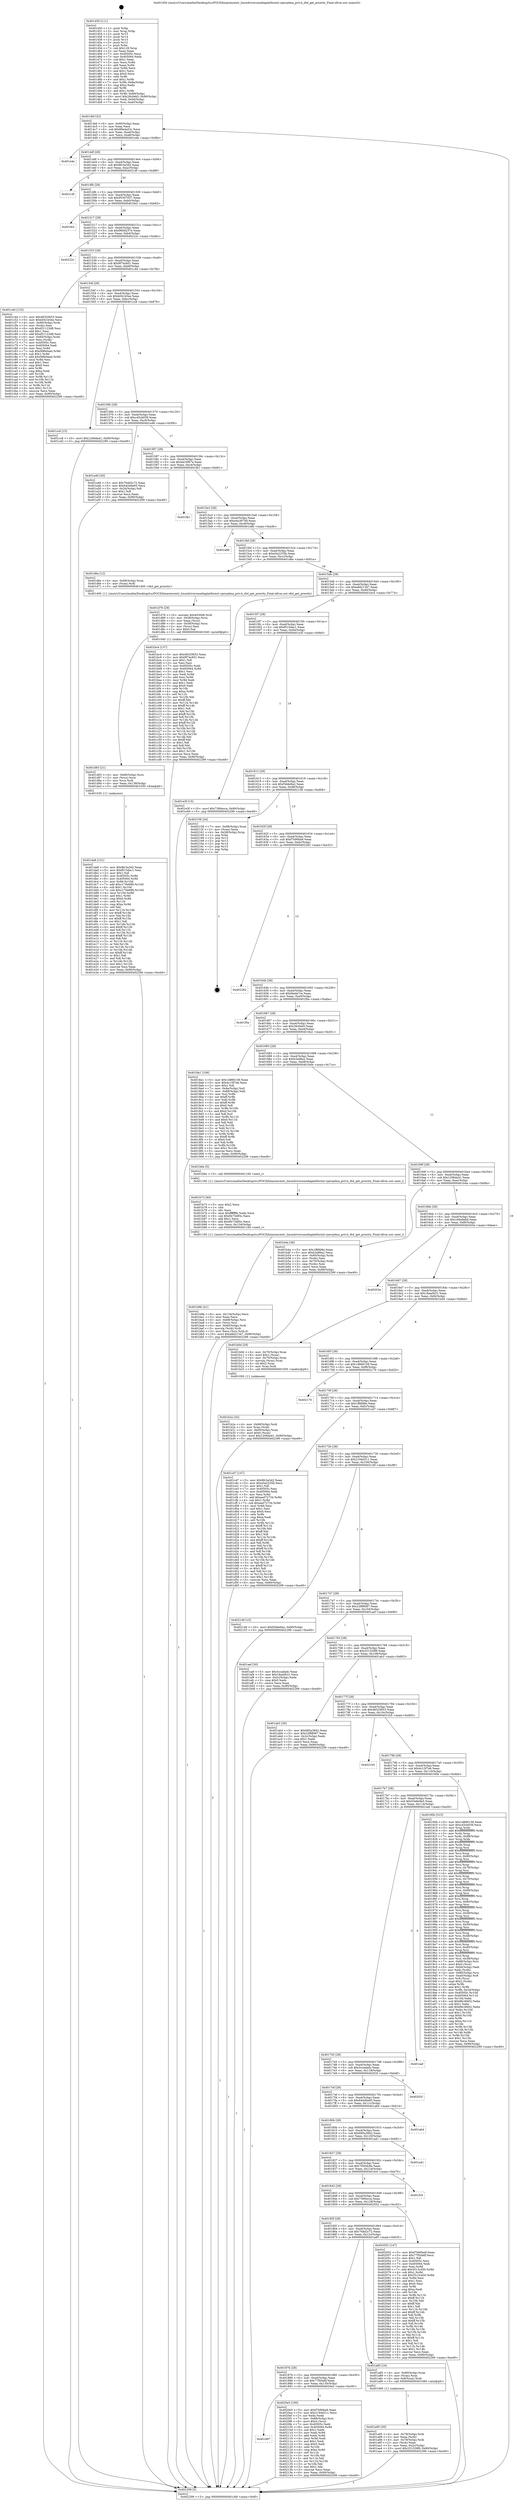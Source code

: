 digraph "0x401450" {
  label = "0x401450 (/mnt/c/Users/mathe/Desktop/tcc/POCII/binaries/extr_linuxdriversmediaplatformti-vpevpdma_priv.h_dtd_get_priority_Final-ollvm.out::main(0))"
  labelloc = "t"
  node[shape=record]

  Entry [label="",width=0.3,height=0.3,shape=circle,fillcolor=black,style=filled]
  "0x4014bf" [label="{
     0x4014bf [32]\l
     | [instrs]\l
     &nbsp;&nbsp;0x4014bf \<+6\>: mov -0x90(%rbp),%eax\l
     &nbsp;&nbsp;0x4014c5 \<+2\>: mov %eax,%ecx\l
     &nbsp;&nbsp;0x4014c7 \<+6\>: sub $0x89e4a52c,%ecx\l
     &nbsp;&nbsp;0x4014cd \<+6\>: mov %eax,-0xa4(%rbp)\l
     &nbsp;&nbsp;0x4014d3 \<+6\>: mov %ecx,-0xa8(%rbp)\l
     &nbsp;&nbsp;0x4014d9 \<+6\>: je 0000000000401e4e \<main+0x9fe\>\l
  }"]
  "0x401e4e" [label="{
     0x401e4e\l
  }", style=dashed]
  "0x4014df" [label="{
     0x4014df [28]\l
     | [instrs]\l
     &nbsp;&nbsp;0x4014df \<+5\>: jmp 00000000004014e4 \<main+0x94\>\l
     &nbsp;&nbsp;0x4014e4 \<+6\>: mov -0xa4(%rbp),%eax\l
     &nbsp;&nbsp;0x4014ea \<+5\>: sub $0x8fc3a3d2,%eax\l
     &nbsp;&nbsp;0x4014ef \<+6\>: mov %eax,-0xac(%rbp)\l
     &nbsp;&nbsp;0x4014f5 \<+6\>: je 00000000004021df \<main+0xd8f\>\l
  }"]
  Exit [label="",width=0.3,height=0.3,shape=circle,fillcolor=black,style=filled,peripheries=2]
  "0x4021df" [label="{
     0x4021df\l
  }", style=dashed]
  "0x4014fb" [label="{
     0x4014fb [28]\l
     | [instrs]\l
     &nbsp;&nbsp;0x4014fb \<+5\>: jmp 0000000000401500 \<main+0xb0\>\l
     &nbsp;&nbsp;0x401500 \<+6\>: mov -0xa4(%rbp),%eax\l
     &nbsp;&nbsp;0x401506 \<+5\>: sub $0x95307037,%eax\l
     &nbsp;&nbsp;0x40150b \<+6\>: mov %eax,-0xb0(%rbp)\l
     &nbsp;&nbsp;0x401511 \<+6\>: je 0000000000401fe2 \<main+0xb92\>\l
  }"]
  "0x401897" [label="{
     0x401897\l
  }", style=dashed]
  "0x401fe2" [label="{
     0x401fe2\l
  }", style=dashed]
  "0x401517" [label="{
     0x401517 [28]\l
     | [instrs]\l
     &nbsp;&nbsp;0x401517 \<+5\>: jmp 000000000040151c \<main+0xcc\>\l
     &nbsp;&nbsp;0x40151c \<+6\>: mov -0xa4(%rbp),%eax\l
     &nbsp;&nbsp;0x401522 \<+5\>: sub $0x960d237e,%eax\l
     &nbsp;&nbsp;0x401527 \<+6\>: mov %eax,-0xb4(%rbp)\l
     &nbsp;&nbsp;0x40152d \<+6\>: je 000000000040222c \<main+0xddc\>\l
  }"]
  "0x4020e5" [label="{
     0x4020e5 [100]\l
     | [instrs]\l
     &nbsp;&nbsp;0x4020e5 \<+5\>: mov $0xf7b90ba9,%eax\l
     &nbsp;&nbsp;0x4020ea \<+5\>: mov $0x2194d211,%ecx\l
     &nbsp;&nbsp;0x4020ef \<+2\>: xor %edx,%edx\l
     &nbsp;&nbsp;0x4020f1 \<+7\>: mov -0x88(%rbp),%rsi\l
     &nbsp;&nbsp;0x4020f8 \<+6\>: movl $0x0,(%rsi)\l
     &nbsp;&nbsp;0x4020fe \<+7\>: mov 0x40505c,%edi\l
     &nbsp;&nbsp;0x402105 \<+8\>: mov 0x405064,%r8d\l
     &nbsp;&nbsp;0x40210d \<+3\>: sub $0x1,%edx\l
     &nbsp;&nbsp;0x402110 \<+3\>: mov %edi,%r9d\l
     &nbsp;&nbsp;0x402113 \<+3\>: add %edx,%r9d\l
     &nbsp;&nbsp;0x402116 \<+4\>: imul %r9d,%edi\l
     &nbsp;&nbsp;0x40211a \<+3\>: and $0x1,%edi\l
     &nbsp;&nbsp;0x40211d \<+3\>: cmp $0x0,%edi\l
     &nbsp;&nbsp;0x402120 \<+4\>: sete %r10b\l
     &nbsp;&nbsp;0x402124 \<+4\>: cmp $0xa,%r8d\l
     &nbsp;&nbsp;0x402128 \<+4\>: setl %r11b\l
     &nbsp;&nbsp;0x40212c \<+3\>: mov %r10b,%bl\l
     &nbsp;&nbsp;0x40212f \<+3\>: and %r11b,%bl\l
     &nbsp;&nbsp;0x402132 \<+3\>: xor %r11b,%r10b\l
     &nbsp;&nbsp;0x402135 \<+3\>: or %r10b,%bl\l
     &nbsp;&nbsp;0x402138 \<+3\>: test $0x1,%bl\l
     &nbsp;&nbsp;0x40213b \<+3\>: cmovne %ecx,%eax\l
     &nbsp;&nbsp;0x40213e \<+6\>: mov %eax,-0x90(%rbp)\l
     &nbsp;&nbsp;0x402144 \<+5\>: jmp 0000000000402299 \<main+0xe49\>\l
  }"]
  "0x40222c" [label="{
     0x40222c\l
  }", style=dashed]
  "0x401533" [label="{
     0x401533 [28]\l
     | [instrs]\l
     &nbsp;&nbsp;0x401533 \<+5\>: jmp 0000000000401538 \<main+0xe8\>\l
     &nbsp;&nbsp;0x401538 \<+6\>: mov -0xa4(%rbp),%eax\l
     &nbsp;&nbsp;0x40153e \<+5\>: sub $0x9f74c601,%eax\l
     &nbsp;&nbsp;0x401543 \<+6\>: mov %eax,-0xb8(%rbp)\l
     &nbsp;&nbsp;0x401549 \<+6\>: je 0000000000401c4d \<main+0x7fd\>\l
  }"]
  "0x401da8" [label="{
     0x401da8 [151]\l
     | [instrs]\l
     &nbsp;&nbsp;0x401da8 \<+5\>: mov $0x8fc3a3d2,%eax\l
     &nbsp;&nbsp;0x401dad \<+5\>: mov $0xf015dac1,%esi\l
     &nbsp;&nbsp;0x401db2 \<+2\>: mov $0x1,%dl\l
     &nbsp;&nbsp;0x401db4 \<+8\>: mov 0x40505c,%r8d\l
     &nbsp;&nbsp;0x401dbc \<+8\>: mov 0x405064,%r9d\l
     &nbsp;&nbsp;0x401dc4 \<+3\>: mov %r8d,%r10d\l
     &nbsp;&nbsp;0x401dc7 \<+7\>: add $0xc176e689,%r10d\l
     &nbsp;&nbsp;0x401dce \<+4\>: sub $0x1,%r10d\l
     &nbsp;&nbsp;0x401dd2 \<+7\>: sub $0xc176e689,%r10d\l
     &nbsp;&nbsp;0x401dd9 \<+4\>: imul %r10d,%r8d\l
     &nbsp;&nbsp;0x401ddd \<+4\>: and $0x1,%r8d\l
     &nbsp;&nbsp;0x401de1 \<+4\>: cmp $0x0,%r8d\l
     &nbsp;&nbsp;0x401de5 \<+4\>: sete %r11b\l
     &nbsp;&nbsp;0x401de9 \<+4\>: cmp $0xa,%r9d\l
     &nbsp;&nbsp;0x401ded \<+3\>: setl %bl\l
     &nbsp;&nbsp;0x401df0 \<+3\>: mov %r11b,%r14b\l
     &nbsp;&nbsp;0x401df3 \<+4\>: xor $0xff,%r14b\l
     &nbsp;&nbsp;0x401df7 \<+3\>: mov %bl,%r15b\l
     &nbsp;&nbsp;0x401dfa \<+4\>: xor $0xff,%r15b\l
     &nbsp;&nbsp;0x401dfe \<+3\>: xor $0x1,%dl\l
     &nbsp;&nbsp;0x401e01 \<+3\>: mov %r14b,%r12b\l
     &nbsp;&nbsp;0x401e04 \<+4\>: and $0xff,%r12b\l
     &nbsp;&nbsp;0x401e08 \<+3\>: and %dl,%r11b\l
     &nbsp;&nbsp;0x401e0b \<+3\>: mov %r15b,%r13b\l
     &nbsp;&nbsp;0x401e0e \<+4\>: and $0xff,%r13b\l
     &nbsp;&nbsp;0x401e12 \<+2\>: and %dl,%bl\l
     &nbsp;&nbsp;0x401e14 \<+3\>: or %r11b,%r12b\l
     &nbsp;&nbsp;0x401e17 \<+3\>: or %bl,%r13b\l
     &nbsp;&nbsp;0x401e1a \<+3\>: xor %r13b,%r12b\l
     &nbsp;&nbsp;0x401e1d \<+3\>: or %r15b,%r14b\l
     &nbsp;&nbsp;0x401e20 \<+4\>: xor $0xff,%r14b\l
     &nbsp;&nbsp;0x401e24 \<+3\>: or $0x1,%dl\l
     &nbsp;&nbsp;0x401e27 \<+3\>: and %dl,%r14b\l
     &nbsp;&nbsp;0x401e2a \<+3\>: or %r14b,%r12b\l
     &nbsp;&nbsp;0x401e2d \<+4\>: test $0x1,%r12b\l
     &nbsp;&nbsp;0x401e31 \<+3\>: cmovne %esi,%eax\l
     &nbsp;&nbsp;0x401e34 \<+6\>: mov %eax,-0x90(%rbp)\l
     &nbsp;&nbsp;0x401e3a \<+5\>: jmp 0000000000402299 \<main+0xe49\>\l
  }"]
  "0x401c4d" [label="{
     0x401c4d [123]\l
     | [instrs]\l
     &nbsp;&nbsp;0x401c4d \<+5\>: mov $0x48320653,%eax\l
     &nbsp;&nbsp;0x401c52 \<+5\>: mov $0xb041b5ee,%ecx\l
     &nbsp;&nbsp;0x401c57 \<+4\>: mov -0x60(%rbp),%rdx\l
     &nbsp;&nbsp;0x401c5b \<+2\>: mov (%rdx),%esi\l
     &nbsp;&nbsp;0x401c5d \<+6\>: sub $0xd51123d8,%esi\l
     &nbsp;&nbsp;0x401c63 \<+3\>: add $0x1,%esi\l
     &nbsp;&nbsp;0x401c66 \<+6\>: add $0xd51123d8,%esi\l
     &nbsp;&nbsp;0x401c6c \<+4\>: mov -0x60(%rbp),%rdx\l
     &nbsp;&nbsp;0x401c70 \<+2\>: mov %esi,(%rdx)\l
     &nbsp;&nbsp;0x401c72 \<+7\>: mov 0x40505c,%esi\l
     &nbsp;&nbsp;0x401c79 \<+7\>: mov 0x405064,%edi\l
     &nbsp;&nbsp;0x401c80 \<+3\>: mov %esi,%r8d\l
     &nbsp;&nbsp;0x401c83 \<+7\>: sub $0xf48b0ead,%r8d\l
     &nbsp;&nbsp;0x401c8a \<+4\>: sub $0x1,%r8d\l
     &nbsp;&nbsp;0x401c8e \<+7\>: add $0xf48b0ead,%r8d\l
     &nbsp;&nbsp;0x401c95 \<+4\>: imul %r8d,%esi\l
     &nbsp;&nbsp;0x401c99 \<+3\>: and $0x1,%esi\l
     &nbsp;&nbsp;0x401c9c \<+3\>: cmp $0x0,%esi\l
     &nbsp;&nbsp;0x401c9f \<+4\>: sete %r9b\l
     &nbsp;&nbsp;0x401ca3 \<+3\>: cmp $0xa,%edi\l
     &nbsp;&nbsp;0x401ca6 \<+4\>: setl %r10b\l
     &nbsp;&nbsp;0x401caa \<+3\>: mov %r9b,%r11b\l
     &nbsp;&nbsp;0x401cad \<+3\>: and %r10b,%r11b\l
     &nbsp;&nbsp;0x401cb0 \<+3\>: xor %r10b,%r9b\l
     &nbsp;&nbsp;0x401cb3 \<+3\>: or %r9b,%r11b\l
     &nbsp;&nbsp;0x401cb6 \<+4\>: test $0x1,%r11b\l
     &nbsp;&nbsp;0x401cba \<+3\>: cmovne %ecx,%eax\l
     &nbsp;&nbsp;0x401cbd \<+6\>: mov %eax,-0x90(%rbp)\l
     &nbsp;&nbsp;0x401cc3 \<+5\>: jmp 0000000000402299 \<main+0xe49\>\l
  }"]
  "0x40154f" [label="{
     0x40154f [28]\l
     | [instrs]\l
     &nbsp;&nbsp;0x40154f \<+5\>: jmp 0000000000401554 \<main+0x104\>\l
     &nbsp;&nbsp;0x401554 \<+6\>: mov -0xa4(%rbp),%eax\l
     &nbsp;&nbsp;0x40155a \<+5\>: sub $0xb041b5ee,%eax\l
     &nbsp;&nbsp;0x40155f \<+6\>: mov %eax,-0xbc(%rbp)\l
     &nbsp;&nbsp;0x401565 \<+6\>: je 0000000000401cc8 \<main+0x878\>\l
  }"]
  "0x401d93" [label="{
     0x401d93 [21]\l
     | [instrs]\l
     &nbsp;&nbsp;0x401d93 \<+4\>: mov -0x68(%rbp),%rcx\l
     &nbsp;&nbsp;0x401d97 \<+3\>: mov (%rcx),%rcx\l
     &nbsp;&nbsp;0x401d9a \<+3\>: mov %rcx,%rdi\l
     &nbsp;&nbsp;0x401d9d \<+6\>: mov %eax,-0x138(%rbp)\l
     &nbsp;&nbsp;0x401da3 \<+5\>: call 0000000000401030 \<free@plt\>\l
     | [calls]\l
     &nbsp;&nbsp;0x401030 \{1\} (unknown)\l
  }"]
  "0x401cc8" [label="{
     0x401cc8 [15]\l
     | [instrs]\l
     &nbsp;&nbsp;0x401cc8 \<+10\>: movl $0x1206da41,-0x90(%rbp)\l
     &nbsp;&nbsp;0x401cd2 \<+5\>: jmp 0000000000402299 \<main+0xe49\>\l
  }"]
  "0x40156b" [label="{
     0x40156b [28]\l
     | [instrs]\l
     &nbsp;&nbsp;0x40156b \<+5\>: jmp 0000000000401570 \<main+0x120\>\l
     &nbsp;&nbsp;0x401570 \<+6\>: mov -0xa4(%rbp),%eax\l
     &nbsp;&nbsp;0x401576 \<+5\>: sub $0xc45cb039,%eax\l
     &nbsp;&nbsp;0x40157b \<+6\>: mov %eax,-0xc0(%rbp)\l
     &nbsp;&nbsp;0x401581 \<+6\>: je 0000000000401a46 \<main+0x5f6\>\l
  }"]
  "0x401d76" [label="{
     0x401d76 [29]\l
     | [instrs]\l
     &nbsp;&nbsp;0x401d76 \<+10\>: movabs $0x4030d6,%rdi\l
     &nbsp;&nbsp;0x401d80 \<+4\>: mov -0x58(%rbp),%rcx\l
     &nbsp;&nbsp;0x401d84 \<+2\>: mov %eax,(%rcx)\l
     &nbsp;&nbsp;0x401d86 \<+4\>: mov -0x58(%rbp),%rcx\l
     &nbsp;&nbsp;0x401d8a \<+2\>: mov (%rcx),%esi\l
     &nbsp;&nbsp;0x401d8c \<+2\>: mov $0x0,%al\l
     &nbsp;&nbsp;0x401d8e \<+5\>: call 0000000000401040 \<printf@plt\>\l
     | [calls]\l
     &nbsp;&nbsp;0x401040 \{1\} (unknown)\l
  }"]
  "0x401a46" [label="{
     0x401a46 [30]\l
     | [instrs]\l
     &nbsp;&nbsp;0x401a46 \<+5\>: mov $0x76dd2c72,%eax\l
     &nbsp;&nbsp;0x401a4b \<+5\>: mov $0x64446e65,%ecx\l
     &nbsp;&nbsp;0x401a50 \<+3\>: mov -0x2d(%rbp),%dl\l
     &nbsp;&nbsp;0x401a53 \<+3\>: test $0x1,%dl\l
     &nbsp;&nbsp;0x401a56 \<+3\>: cmovne %ecx,%eax\l
     &nbsp;&nbsp;0x401a59 \<+6\>: mov %eax,-0x90(%rbp)\l
     &nbsp;&nbsp;0x401a5f \<+5\>: jmp 0000000000402299 \<main+0xe49\>\l
  }"]
  "0x401587" [label="{
     0x401587 [28]\l
     | [instrs]\l
     &nbsp;&nbsp;0x401587 \<+5\>: jmp 000000000040158c \<main+0x13c\>\l
     &nbsp;&nbsp;0x40158c \<+6\>: mov -0xa4(%rbp),%eax\l
     &nbsp;&nbsp;0x401592 \<+5\>: sub $0xda16fb7e,%eax\l
     &nbsp;&nbsp;0x401597 \<+6\>: mov %eax,-0xc4(%rbp)\l
     &nbsp;&nbsp;0x40159d \<+6\>: je 0000000000401fb1 \<main+0xb61\>\l
  }"]
  "0x401b9b" [label="{
     0x401b9b [41]\l
     | [instrs]\l
     &nbsp;&nbsp;0x401b9b \<+6\>: mov -0x134(%rbp),%ecx\l
     &nbsp;&nbsp;0x401ba1 \<+3\>: imul %eax,%ecx\l
     &nbsp;&nbsp;0x401ba4 \<+4\>: mov -0x68(%rbp),%rsi\l
     &nbsp;&nbsp;0x401ba8 \<+3\>: mov (%rsi),%rsi\l
     &nbsp;&nbsp;0x401bab \<+4\>: mov -0x60(%rbp),%rdi\l
     &nbsp;&nbsp;0x401baf \<+3\>: movslq (%rdi),%rdi\l
     &nbsp;&nbsp;0x401bb2 \<+3\>: mov %ecx,(%rsi,%rdi,4)\l
     &nbsp;&nbsp;0x401bb5 \<+10\>: movl $0xe8d21347,-0x90(%rbp)\l
     &nbsp;&nbsp;0x401bbf \<+5\>: jmp 0000000000402299 \<main+0xe49\>\l
  }"]
  "0x401fb1" [label="{
     0x401fb1\l
  }", style=dashed]
  "0x4015a3" [label="{
     0x4015a3 [28]\l
     | [instrs]\l
     &nbsp;&nbsp;0x4015a3 \<+5\>: jmp 00000000004015a8 \<main+0x158\>\l
     &nbsp;&nbsp;0x4015a8 \<+6\>: mov -0xa4(%rbp),%eax\l
     &nbsp;&nbsp;0x4015ae \<+5\>: sub $0xe4a36749,%eax\l
     &nbsp;&nbsp;0x4015b3 \<+6\>: mov %eax,-0xc8(%rbp)\l
     &nbsp;&nbsp;0x4015b9 \<+6\>: je 0000000000401e8b \<main+0xa3b\>\l
  }"]
  "0x401b73" [label="{
     0x401b73 [40]\l
     | [instrs]\l
     &nbsp;&nbsp;0x401b73 \<+5\>: mov $0x2,%ecx\l
     &nbsp;&nbsp;0x401b78 \<+1\>: cltd\l
     &nbsp;&nbsp;0x401b79 \<+2\>: idiv %ecx\l
     &nbsp;&nbsp;0x401b7b \<+6\>: imul $0xfffffffe,%edx,%ecx\l
     &nbsp;&nbsp;0x401b81 \<+6\>: sub $0x6b73d85c,%ecx\l
     &nbsp;&nbsp;0x401b87 \<+3\>: add $0x1,%ecx\l
     &nbsp;&nbsp;0x401b8a \<+6\>: add $0x6b73d85c,%ecx\l
     &nbsp;&nbsp;0x401b90 \<+6\>: mov %ecx,-0x134(%rbp)\l
     &nbsp;&nbsp;0x401b96 \<+5\>: call 0000000000401160 \<next_i\>\l
     | [calls]\l
     &nbsp;&nbsp;0x401160 \{1\} (/mnt/c/Users/mathe/Desktop/tcc/POCII/binaries/extr_linuxdriversmediaplatformti-vpevpdma_priv.h_dtd_get_priority_Final-ollvm.out::next_i)\l
  }"]
  "0x401e8b" [label="{
     0x401e8b\l
  }", style=dashed]
  "0x4015bf" [label="{
     0x4015bf [28]\l
     | [instrs]\l
     &nbsp;&nbsp;0x4015bf \<+5\>: jmp 00000000004015c4 \<main+0x174\>\l
     &nbsp;&nbsp;0x4015c4 \<+6\>: mov -0xa4(%rbp),%eax\l
     &nbsp;&nbsp;0x4015ca \<+5\>: sub $0xe5a2235b,%eax\l
     &nbsp;&nbsp;0x4015cf \<+6\>: mov %eax,-0xcc(%rbp)\l
     &nbsp;&nbsp;0x4015d5 \<+6\>: je 0000000000401d6a \<main+0x91a\>\l
  }"]
  "0x401b2a" [label="{
     0x401b2a [32]\l
     | [instrs]\l
     &nbsp;&nbsp;0x401b2a \<+4\>: mov -0x68(%rbp),%rdi\l
     &nbsp;&nbsp;0x401b2e \<+3\>: mov %rax,(%rdi)\l
     &nbsp;&nbsp;0x401b31 \<+4\>: mov -0x60(%rbp),%rax\l
     &nbsp;&nbsp;0x401b35 \<+6\>: movl $0x0,(%rax)\l
     &nbsp;&nbsp;0x401b3b \<+10\>: movl $0x1206da41,-0x90(%rbp)\l
     &nbsp;&nbsp;0x401b45 \<+5\>: jmp 0000000000402299 \<main+0xe49\>\l
  }"]
  "0x401d6a" [label="{
     0x401d6a [12]\l
     | [instrs]\l
     &nbsp;&nbsp;0x401d6a \<+4\>: mov -0x68(%rbp),%rax\l
     &nbsp;&nbsp;0x401d6e \<+3\>: mov (%rax),%rdi\l
     &nbsp;&nbsp;0x401d71 \<+5\>: call 0000000000401400 \<dtd_get_priority\>\l
     | [calls]\l
     &nbsp;&nbsp;0x401400 \{1\} (/mnt/c/Users/mathe/Desktop/tcc/POCII/binaries/extr_linuxdriversmediaplatformti-vpevpdma_priv.h_dtd_get_priority_Final-ollvm.out::dtd_get_priority)\l
  }"]
  "0x4015db" [label="{
     0x4015db [28]\l
     | [instrs]\l
     &nbsp;&nbsp;0x4015db \<+5\>: jmp 00000000004015e0 \<main+0x190\>\l
     &nbsp;&nbsp;0x4015e0 \<+6\>: mov -0xa4(%rbp),%eax\l
     &nbsp;&nbsp;0x4015e6 \<+5\>: sub $0xe8d21347,%eax\l
     &nbsp;&nbsp;0x4015eb \<+6\>: mov %eax,-0xd0(%rbp)\l
     &nbsp;&nbsp;0x4015f1 \<+6\>: je 0000000000401bc4 \<main+0x774\>\l
  }"]
  "0x401a95" [label="{
     0x401a95 [30]\l
     | [instrs]\l
     &nbsp;&nbsp;0x401a95 \<+4\>: mov -0x78(%rbp),%rdi\l
     &nbsp;&nbsp;0x401a99 \<+2\>: mov %eax,(%rdi)\l
     &nbsp;&nbsp;0x401a9b \<+4\>: mov -0x78(%rbp),%rdi\l
     &nbsp;&nbsp;0x401a9f \<+2\>: mov (%rdi),%eax\l
     &nbsp;&nbsp;0x401aa1 \<+3\>: mov %eax,-0x2c(%rbp)\l
     &nbsp;&nbsp;0x401aa4 \<+10\>: movl $0x251529f9,-0x90(%rbp)\l
     &nbsp;&nbsp;0x401aae \<+5\>: jmp 0000000000402299 \<main+0xe49\>\l
  }"]
  "0x401bc4" [label="{
     0x401bc4 [137]\l
     | [instrs]\l
     &nbsp;&nbsp;0x401bc4 \<+5\>: mov $0x48320653,%eax\l
     &nbsp;&nbsp;0x401bc9 \<+5\>: mov $0x9f74c601,%ecx\l
     &nbsp;&nbsp;0x401bce \<+2\>: mov $0x1,%dl\l
     &nbsp;&nbsp;0x401bd0 \<+2\>: xor %esi,%esi\l
     &nbsp;&nbsp;0x401bd2 \<+7\>: mov 0x40505c,%edi\l
     &nbsp;&nbsp;0x401bd9 \<+8\>: mov 0x405064,%r8d\l
     &nbsp;&nbsp;0x401be1 \<+3\>: sub $0x1,%esi\l
     &nbsp;&nbsp;0x401be4 \<+3\>: mov %edi,%r9d\l
     &nbsp;&nbsp;0x401be7 \<+3\>: add %esi,%r9d\l
     &nbsp;&nbsp;0x401bea \<+4\>: imul %r9d,%edi\l
     &nbsp;&nbsp;0x401bee \<+3\>: and $0x1,%edi\l
     &nbsp;&nbsp;0x401bf1 \<+3\>: cmp $0x0,%edi\l
     &nbsp;&nbsp;0x401bf4 \<+4\>: sete %r10b\l
     &nbsp;&nbsp;0x401bf8 \<+4\>: cmp $0xa,%r8d\l
     &nbsp;&nbsp;0x401bfc \<+4\>: setl %r11b\l
     &nbsp;&nbsp;0x401c00 \<+3\>: mov %r10b,%bl\l
     &nbsp;&nbsp;0x401c03 \<+3\>: xor $0xff,%bl\l
     &nbsp;&nbsp;0x401c06 \<+3\>: mov %r11b,%r14b\l
     &nbsp;&nbsp;0x401c09 \<+4\>: xor $0xff,%r14b\l
     &nbsp;&nbsp;0x401c0d \<+3\>: xor $0x1,%dl\l
     &nbsp;&nbsp;0x401c10 \<+3\>: mov %bl,%r15b\l
     &nbsp;&nbsp;0x401c13 \<+4\>: and $0xff,%r15b\l
     &nbsp;&nbsp;0x401c17 \<+3\>: and %dl,%r10b\l
     &nbsp;&nbsp;0x401c1a \<+3\>: mov %r14b,%r12b\l
     &nbsp;&nbsp;0x401c1d \<+4\>: and $0xff,%r12b\l
     &nbsp;&nbsp;0x401c21 \<+3\>: and %dl,%r11b\l
     &nbsp;&nbsp;0x401c24 \<+3\>: or %r10b,%r15b\l
     &nbsp;&nbsp;0x401c27 \<+3\>: or %r11b,%r12b\l
     &nbsp;&nbsp;0x401c2a \<+3\>: xor %r12b,%r15b\l
     &nbsp;&nbsp;0x401c2d \<+3\>: or %r14b,%bl\l
     &nbsp;&nbsp;0x401c30 \<+3\>: xor $0xff,%bl\l
     &nbsp;&nbsp;0x401c33 \<+3\>: or $0x1,%dl\l
     &nbsp;&nbsp;0x401c36 \<+2\>: and %dl,%bl\l
     &nbsp;&nbsp;0x401c38 \<+3\>: or %bl,%r15b\l
     &nbsp;&nbsp;0x401c3b \<+4\>: test $0x1,%r15b\l
     &nbsp;&nbsp;0x401c3f \<+3\>: cmovne %ecx,%eax\l
     &nbsp;&nbsp;0x401c42 \<+6\>: mov %eax,-0x90(%rbp)\l
     &nbsp;&nbsp;0x401c48 \<+5\>: jmp 0000000000402299 \<main+0xe49\>\l
  }"]
  "0x4015f7" [label="{
     0x4015f7 [28]\l
     | [instrs]\l
     &nbsp;&nbsp;0x4015f7 \<+5\>: jmp 00000000004015fc \<main+0x1ac\>\l
     &nbsp;&nbsp;0x4015fc \<+6\>: mov -0xa4(%rbp),%eax\l
     &nbsp;&nbsp;0x401602 \<+5\>: sub $0xf015dac1,%eax\l
     &nbsp;&nbsp;0x401607 \<+6\>: mov %eax,-0xd4(%rbp)\l
     &nbsp;&nbsp;0x40160d \<+6\>: je 0000000000401e3f \<main+0x9ef\>\l
  }"]
  "0x40187b" [label="{
     0x40187b [28]\l
     | [instrs]\l
     &nbsp;&nbsp;0x40187b \<+5\>: jmp 0000000000401880 \<main+0x430\>\l
     &nbsp;&nbsp;0x401880 \<+6\>: mov -0xa4(%rbp),%eax\l
     &nbsp;&nbsp;0x401886 \<+5\>: sub $0x77f50a6f,%eax\l
     &nbsp;&nbsp;0x40188b \<+6\>: mov %eax,-0x130(%rbp)\l
     &nbsp;&nbsp;0x401891 \<+6\>: je 00000000004020e5 \<main+0xc95\>\l
  }"]
  "0x401e3f" [label="{
     0x401e3f [15]\l
     | [instrs]\l
     &nbsp;&nbsp;0x401e3f \<+10\>: movl $0x7390ecca,-0x90(%rbp)\l
     &nbsp;&nbsp;0x401e49 \<+5\>: jmp 0000000000402299 \<main+0xe49\>\l
  }"]
  "0x401613" [label="{
     0x401613 [28]\l
     | [instrs]\l
     &nbsp;&nbsp;0x401613 \<+5\>: jmp 0000000000401618 \<main+0x1c8\>\l
     &nbsp;&nbsp;0x401618 \<+6\>: mov -0xa4(%rbp),%eax\l
     &nbsp;&nbsp;0x40161e \<+5\>: sub $0xf3dde9a2,%eax\l
     &nbsp;&nbsp;0x401623 \<+6\>: mov %eax,-0xd8(%rbp)\l
     &nbsp;&nbsp;0x401629 \<+6\>: je 0000000000402158 \<main+0xd08\>\l
  }"]
  "0x401a85" [label="{
     0x401a85 [16]\l
     | [instrs]\l
     &nbsp;&nbsp;0x401a85 \<+4\>: mov -0x80(%rbp),%rax\l
     &nbsp;&nbsp;0x401a89 \<+3\>: mov (%rax),%rax\l
     &nbsp;&nbsp;0x401a8c \<+4\>: mov 0x8(%rax),%rdi\l
     &nbsp;&nbsp;0x401a90 \<+5\>: call 0000000000401060 \<atoi@plt\>\l
     | [calls]\l
     &nbsp;&nbsp;0x401060 \{1\} (unknown)\l
  }"]
  "0x402158" [label="{
     0x402158 [24]\l
     | [instrs]\l
     &nbsp;&nbsp;0x402158 \<+7\>: mov -0x88(%rbp),%rax\l
     &nbsp;&nbsp;0x40215f \<+2\>: mov (%rax),%eax\l
     &nbsp;&nbsp;0x402161 \<+4\>: lea -0x28(%rbp),%rsp\l
     &nbsp;&nbsp;0x402165 \<+1\>: pop %rbx\l
     &nbsp;&nbsp;0x402166 \<+2\>: pop %r12\l
     &nbsp;&nbsp;0x402168 \<+2\>: pop %r13\l
     &nbsp;&nbsp;0x40216a \<+2\>: pop %r14\l
     &nbsp;&nbsp;0x40216c \<+2\>: pop %r15\l
     &nbsp;&nbsp;0x40216e \<+1\>: pop %rbp\l
     &nbsp;&nbsp;0x40216f \<+1\>: ret\l
  }"]
  "0x40162f" [label="{
     0x40162f [28]\l
     | [instrs]\l
     &nbsp;&nbsp;0x40162f \<+5\>: jmp 0000000000401634 \<main+0x1e4\>\l
     &nbsp;&nbsp;0x401634 \<+6\>: mov -0xa4(%rbp),%eax\l
     &nbsp;&nbsp;0x40163a \<+5\>: sub $0xf7b90ba9,%eax\l
     &nbsp;&nbsp;0x40163f \<+6\>: mov %eax,-0xdc(%rbp)\l
     &nbsp;&nbsp;0x401645 \<+6\>: je 0000000000402282 \<main+0xe32\>\l
  }"]
  "0x40185f" [label="{
     0x40185f [28]\l
     | [instrs]\l
     &nbsp;&nbsp;0x40185f \<+5\>: jmp 0000000000401864 \<main+0x414\>\l
     &nbsp;&nbsp;0x401864 \<+6\>: mov -0xa4(%rbp),%eax\l
     &nbsp;&nbsp;0x40186a \<+5\>: sub $0x76dd2c72,%eax\l
     &nbsp;&nbsp;0x40186f \<+6\>: mov %eax,-0x12c(%rbp)\l
     &nbsp;&nbsp;0x401875 \<+6\>: je 0000000000401a85 \<main+0x635\>\l
  }"]
  "0x402282" [label="{
     0x402282\l
  }", style=dashed]
  "0x40164b" [label="{
     0x40164b [28]\l
     | [instrs]\l
     &nbsp;&nbsp;0x40164b \<+5\>: jmp 0000000000401650 \<main+0x200\>\l
     &nbsp;&nbsp;0x401650 \<+6\>: mov -0xa4(%rbp),%eax\l
     &nbsp;&nbsp;0x401656 \<+5\>: sub $0xfdada7ce,%eax\l
     &nbsp;&nbsp;0x40165b \<+6\>: mov %eax,-0xe0(%rbp)\l
     &nbsp;&nbsp;0x401661 \<+6\>: je 0000000000401f0a \<main+0xaba\>\l
  }"]
  "0x402052" [label="{
     0x402052 [147]\l
     | [instrs]\l
     &nbsp;&nbsp;0x402052 \<+5\>: mov $0xf7b90ba9,%eax\l
     &nbsp;&nbsp;0x402057 \<+5\>: mov $0x77f50a6f,%ecx\l
     &nbsp;&nbsp;0x40205c \<+2\>: mov $0x1,%dl\l
     &nbsp;&nbsp;0x40205e \<+7\>: mov 0x40505c,%esi\l
     &nbsp;&nbsp;0x402065 \<+7\>: mov 0x405064,%edi\l
     &nbsp;&nbsp;0x40206c \<+3\>: mov %esi,%r8d\l
     &nbsp;&nbsp;0x40206f \<+7\>: add $0x5513c450,%r8d\l
     &nbsp;&nbsp;0x402076 \<+4\>: sub $0x1,%r8d\l
     &nbsp;&nbsp;0x40207a \<+7\>: sub $0x5513c450,%r8d\l
     &nbsp;&nbsp;0x402081 \<+4\>: imul %r8d,%esi\l
     &nbsp;&nbsp;0x402085 \<+3\>: and $0x1,%esi\l
     &nbsp;&nbsp;0x402088 \<+3\>: cmp $0x0,%esi\l
     &nbsp;&nbsp;0x40208b \<+4\>: sete %r9b\l
     &nbsp;&nbsp;0x40208f \<+3\>: cmp $0xa,%edi\l
     &nbsp;&nbsp;0x402092 \<+4\>: setl %r10b\l
     &nbsp;&nbsp;0x402096 \<+3\>: mov %r9b,%r11b\l
     &nbsp;&nbsp;0x402099 \<+4\>: xor $0xff,%r11b\l
     &nbsp;&nbsp;0x40209d \<+3\>: mov %r10b,%bl\l
     &nbsp;&nbsp;0x4020a0 \<+3\>: xor $0xff,%bl\l
     &nbsp;&nbsp;0x4020a3 \<+3\>: xor $0x1,%dl\l
     &nbsp;&nbsp;0x4020a6 \<+3\>: mov %r11b,%r14b\l
     &nbsp;&nbsp;0x4020a9 \<+4\>: and $0xff,%r14b\l
     &nbsp;&nbsp;0x4020ad \<+3\>: and %dl,%r9b\l
     &nbsp;&nbsp;0x4020b0 \<+3\>: mov %bl,%r15b\l
     &nbsp;&nbsp;0x4020b3 \<+4\>: and $0xff,%r15b\l
     &nbsp;&nbsp;0x4020b7 \<+3\>: and %dl,%r10b\l
     &nbsp;&nbsp;0x4020ba \<+3\>: or %r9b,%r14b\l
     &nbsp;&nbsp;0x4020bd \<+3\>: or %r10b,%r15b\l
     &nbsp;&nbsp;0x4020c0 \<+3\>: xor %r15b,%r14b\l
     &nbsp;&nbsp;0x4020c3 \<+3\>: or %bl,%r11b\l
     &nbsp;&nbsp;0x4020c6 \<+4\>: xor $0xff,%r11b\l
     &nbsp;&nbsp;0x4020ca \<+3\>: or $0x1,%dl\l
     &nbsp;&nbsp;0x4020cd \<+3\>: and %dl,%r11b\l
     &nbsp;&nbsp;0x4020d0 \<+3\>: or %r11b,%r14b\l
     &nbsp;&nbsp;0x4020d3 \<+4\>: test $0x1,%r14b\l
     &nbsp;&nbsp;0x4020d7 \<+3\>: cmovne %ecx,%eax\l
     &nbsp;&nbsp;0x4020da \<+6\>: mov %eax,-0x90(%rbp)\l
     &nbsp;&nbsp;0x4020e0 \<+5\>: jmp 0000000000402299 \<main+0xe49\>\l
  }"]
  "0x401f0a" [label="{
     0x401f0a\l
  }", style=dashed]
  "0x401667" [label="{
     0x401667 [28]\l
     | [instrs]\l
     &nbsp;&nbsp;0x401667 \<+5\>: jmp 000000000040166c \<main+0x21c\>\l
     &nbsp;&nbsp;0x40166c \<+6\>: mov -0xa4(%rbp),%eax\l
     &nbsp;&nbsp;0x401672 \<+5\>: sub $0x28c0eb5,%eax\l
     &nbsp;&nbsp;0x401677 \<+6\>: mov %eax,-0xe4(%rbp)\l
     &nbsp;&nbsp;0x40167d \<+6\>: je 00000000004018a1 \<main+0x451\>\l
  }"]
  "0x401843" [label="{
     0x401843 [28]\l
     | [instrs]\l
     &nbsp;&nbsp;0x401843 \<+5\>: jmp 0000000000401848 \<main+0x3f8\>\l
     &nbsp;&nbsp;0x401848 \<+6\>: mov -0xa4(%rbp),%eax\l
     &nbsp;&nbsp;0x40184e \<+5\>: sub $0x7390ecca,%eax\l
     &nbsp;&nbsp;0x401853 \<+6\>: mov %eax,-0x128(%rbp)\l
     &nbsp;&nbsp;0x401859 \<+6\>: je 0000000000402052 \<main+0xc02\>\l
  }"]
  "0x4018a1" [label="{
     0x4018a1 [106]\l
     | [instrs]\l
     &nbsp;&nbsp;0x4018a1 \<+5\>: mov $0x1d866158,%eax\l
     &nbsp;&nbsp;0x4018a6 \<+5\>: mov $0x4c15f7e6,%ecx\l
     &nbsp;&nbsp;0x4018ab \<+2\>: mov $0x1,%dl\l
     &nbsp;&nbsp;0x4018ad \<+7\>: mov -0x8a(%rbp),%sil\l
     &nbsp;&nbsp;0x4018b4 \<+7\>: mov -0x89(%rbp),%dil\l
     &nbsp;&nbsp;0x4018bb \<+3\>: mov %sil,%r8b\l
     &nbsp;&nbsp;0x4018be \<+4\>: xor $0xff,%r8b\l
     &nbsp;&nbsp;0x4018c2 \<+3\>: mov %dil,%r9b\l
     &nbsp;&nbsp;0x4018c5 \<+4\>: xor $0xff,%r9b\l
     &nbsp;&nbsp;0x4018c9 \<+3\>: xor $0x0,%dl\l
     &nbsp;&nbsp;0x4018cc \<+3\>: mov %r8b,%r10b\l
     &nbsp;&nbsp;0x4018cf \<+4\>: and $0x0,%r10b\l
     &nbsp;&nbsp;0x4018d3 \<+3\>: and %dl,%sil\l
     &nbsp;&nbsp;0x4018d6 \<+3\>: mov %r9b,%r11b\l
     &nbsp;&nbsp;0x4018d9 \<+4\>: and $0x0,%r11b\l
     &nbsp;&nbsp;0x4018dd \<+3\>: and %dl,%dil\l
     &nbsp;&nbsp;0x4018e0 \<+3\>: or %sil,%r10b\l
     &nbsp;&nbsp;0x4018e3 \<+3\>: or %dil,%r11b\l
     &nbsp;&nbsp;0x4018e6 \<+3\>: xor %r11b,%r10b\l
     &nbsp;&nbsp;0x4018e9 \<+3\>: or %r9b,%r8b\l
     &nbsp;&nbsp;0x4018ec \<+4\>: xor $0xff,%r8b\l
     &nbsp;&nbsp;0x4018f0 \<+3\>: or $0x0,%dl\l
     &nbsp;&nbsp;0x4018f3 \<+3\>: and %dl,%r8b\l
     &nbsp;&nbsp;0x4018f6 \<+3\>: or %r8b,%r10b\l
     &nbsp;&nbsp;0x4018f9 \<+4\>: test $0x1,%r10b\l
     &nbsp;&nbsp;0x4018fd \<+3\>: cmovne %ecx,%eax\l
     &nbsp;&nbsp;0x401900 \<+6\>: mov %eax,-0x90(%rbp)\l
     &nbsp;&nbsp;0x401906 \<+5\>: jmp 0000000000402299 \<main+0xe49\>\l
  }"]
  "0x401683" [label="{
     0x401683 [28]\l
     | [instrs]\l
     &nbsp;&nbsp;0x401683 \<+5\>: jmp 0000000000401688 \<main+0x238\>\l
     &nbsp;&nbsp;0x401688 \<+6\>: mov -0xa4(%rbp),%eax\l
     &nbsp;&nbsp;0x40168e \<+5\>: sub $0xb3a96a2,%eax\l
     &nbsp;&nbsp;0x401693 \<+6\>: mov %eax,-0xe8(%rbp)\l
     &nbsp;&nbsp;0x401699 \<+6\>: je 0000000000401b6e \<main+0x71e\>\l
  }"]
  "0x402299" [label="{
     0x402299 [5]\l
     | [instrs]\l
     &nbsp;&nbsp;0x402299 \<+5\>: jmp 00000000004014bf \<main+0x6f\>\l
  }"]
  "0x401450" [label="{
     0x401450 [111]\l
     | [instrs]\l
     &nbsp;&nbsp;0x401450 \<+1\>: push %rbp\l
     &nbsp;&nbsp;0x401451 \<+3\>: mov %rsp,%rbp\l
     &nbsp;&nbsp;0x401454 \<+2\>: push %r15\l
     &nbsp;&nbsp;0x401456 \<+2\>: push %r14\l
     &nbsp;&nbsp;0x401458 \<+2\>: push %r13\l
     &nbsp;&nbsp;0x40145a \<+2\>: push %r12\l
     &nbsp;&nbsp;0x40145c \<+1\>: push %rbx\l
     &nbsp;&nbsp;0x40145d \<+7\>: sub $0x128,%rsp\l
     &nbsp;&nbsp;0x401464 \<+2\>: xor %eax,%eax\l
     &nbsp;&nbsp;0x401466 \<+7\>: mov 0x40505c,%ecx\l
     &nbsp;&nbsp;0x40146d \<+7\>: mov 0x405064,%edx\l
     &nbsp;&nbsp;0x401474 \<+3\>: sub $0x1,%eax\l
     &nbsp;&nbsp;0x401477 \<+3\>: mov %ecx,%r8d\l
     &nbsp;&nbsp;0x40147a \<+3\>: add %eax,%r8d\l
     &nbsp;&nbsp;0x40147d \<+4\>: imul %r8d,%ecx\l
     &nbsp;&nbsp;0x401481 \<+3\>: and $0x1,%ecx\l
     &nbsp;&nbsp;0x401484 \<+3\>: cmp $0x0,%ecx\l
     &nbsp;&nbsp;0x401487 \<+4\>: sete %r9b\l
     &nbsp;&nbsp;0x40148b \<+4\>: and $0x1,%r9b\l
     &nbsp;&nbsp;0x40148f \<+7\>: mov %r9b,-0x8a(%rbp)\l
     &nbsp;&nbsp;0x401496 \<+3\>: cmp $0xa,%edx\l
     &nbsp;&nbsp;0x401499 \<+4\>: setl %r9b\l
     &nbsp;&nbsp;0x40149d \<+4\>: and $0x1,%r9b\l
     &nbsp;&nbsp;0x4014a1 \<+7\>: mov %r9b,-0x89(%rbp)\l
     &nbsp;&nbsp;0x4014a8 \<+10\>: movl $0x28c0eb5,-0x90(%rbp)\l
     &nbsp;&nbsp;0x4014b2 \<+6\>: mov %edi,-0x94(%rbp)\l
     &nbsp;&nbsp;0x4014b8 \<+7\>: mov %rsi,-0xa0(%rbp)\l
  }"]
  "0x401fc0" [label="{
     0x401fc0\l
  }", style=dashed]
  "0x401b6e" [label="{
     0x401b6e [5]\l
     | [instrs]\l
     &nbsp;&nbsp;0x401b6e \<+5\>: call 0000000000401160 \<next_i\>\l
     | [calls]\l
     &nbsp;&nbsp;0x401160 \{1\} (/mnt/c/Users/mathe/Desktop/tcc/POCII/binaries/extr_linuxdriversmediaplatformti-vpevpdma_priv.h_dtd_get_priority_Final-ollvm.out::next_i)\l
  }"]
  "0x40169f" [label="{
     0x40169f [28]\l
     | [instrs]\l
     &nbsp;&nbsp;0x40169f \<+5\>: jmp 00000000004016a4 \<main+0x254\>\l
     &nbsp;&nbsp;0x4016a4 \<+6\>: mov -0xa4(%rbp),%eax\l
     &nbsp;&nbsp;0x4016aa \<+5\>: sub $0x1206da41,%eax\l
     &nbsp;&nbsp;0x4016af \<+6\>: mov %eax,-0xec(%rbp)\l
     &nbsp;&nbsp;0x4016b5 \<+6\>: je 0000000000401b4a \<main+0x6fa\>\l
  }"]
  "0x401827" [label="{
     0x401827 [28]\l
     | [instrs]\l
     &nbsp;&nbsp;0x401827 \<+5\>: jmp 000000000040182c \<main+0x3dc\>\l
     &nbsp;&nbsp;0x40182c \<+6\>: mov -0xa4(%rbp),%eax\l
     &nbsp;&nbsp;0x401832 \<+5\>: sub $0x7050dc8e,%eax\l
     &nbsp;&nbsp;0x401837 \<+6\>: mov %eax,-0x124(%rbp)\l
     &nbsp;&nbsp;0x40183d \<+6\>: je 0000000000401fc0 \<main+0xb70\>\l
  }"]
  "0x401b4a" [label="{
     0x401b4a [36]\l
     | [instrs]\l
     &nbsp;&nbsp;0x401b4a \<+5\>: mov $0x1ffdfd6e,%eax\l
     &nbsp;&nbsp;0x401b4f \<+5\>: mov $0xb3a96a2,%ecx\l
     &nbsp;&nbsp;0x401b54 \<+4\>: mov -0x60(%rbp),%rdx\l
     &nbsp;&nbsp;0x401b58 \<+2\>: mov (%rdx),%esi\l
     &nbsp;&nbsp;0x401b5a \<+4\>: mov -0x70(%rbp),%rdx\l
     &nbsp;&nbsp;0x401b5e \<+2\>: cmp (%rdx),%esi\l
     &nbsp;&nbsp;0x401b60 \<+3\>: cmovl %ecx,%eax\l
     &nbsp;&nbsp;0x401b63 \<+6\>: mov %eax,-0x90(%rbp)\l
     &nbsp;&nbsp;0x401b69 \<+5\>: jmp 0000000000402299 \<main+0xe49\>\l
  }"]
  "0x4016bb" [label="{
     0x4016bb [28]\l
     | [instrs]\l
     &nbsp;&nbsp;0x4016bb \<+5\>: jmp 00000000004016c0 \<main+0x270\>\l
     &nbsp;&nbsp;0x4016c0 \<+6\>: mov -0xa4(%rbp),%eax\l
     &nbsp;&nbsp;0x4016c6 \<+5\>: sub $0x16de9ebd,%eax\l
     &nbsp;&nbsp;0x4016cb \<+6\>: mov %eax,-0xf0(%rbp)\l
     &nbsp;&nbsp;0x4016d1 \<+6\>: je 000000000040203e \<main+0xbee\>\l
  }"]
  "0x401ad1" [label="{
     0x401ad1\l
  }", style=dashed]
  "0x40203e" [label="{
     0x40203e\l
  }", style=dashed]
  "0x4016d7" [label="{
     0x4016d7 [28]\l
     | [instrs]\l
     &nbsp;&nbsp;0x4016d7 \<+5\>: jmp 00000000004016dc \<main+0x28c\>\l
     &nbsp;&nbsp;0x4016dc \<+6\>: mov -0xa4(%rbp),%eax\l
     &nbsp;&nbsp;0x4016e2 \<+5\>: sub $0x18aa0b31,%eax\l
     &nbsp;&nbsp;0x4016e7 \<+6\>: mov %eax,-0xf4(%rbp)\l
     &nbsp;&nbsp;0x4016ed \<+6\>: je 0000000000401b0d \<main+0x6bd\>\l
  }"]
  "0x40180b" [label="{
     0x40180b [28]\l
     | [instrs]\l
     &nbsp;&nbsp;0x40180b \<+5\>: jmp 0000000000401810 \<main+0x3c0\>\l
     &nbsp;&nbsp;0x401810 \<+6\>: mov -0xa4(%rbp),%eax\l
     &nbsp;&nbsp;0x401816 \<+5\>: sub $0x685a3842,%eax\l
     &nbsp;&nbsp;0x40181b \<+6\>: mov %eax,-0x120(%rbp)\l
     &nbsp;&nbsp;0x401821 \<+6\>: je 0000000000401ad1 \<main+0x681\>\l
  }"]
  "0x401b0d" [label="{
     0x401b0d [29]\l
     | [instrs]\l
     &nbsp;&nbsp;0x401b0d \<+4\>: mov -0x70(%rbp),%rax\l
     &nbsp;&nbsp;0x401b11 \<+6\>: movl $0x1,(%rax)\l
     &nbsp;&nbsp;0x401b17 \<+4\>: mov -0x70(%rbp),%rax\l
     &nbsp;&nbsp;0x401b1b \<+3\>: movslq (%rax),%rax\l
     &nbsp;&nbsp;0x401b1e \<+4\>: shl $0x2,%rax\l
     &nbsp;&nbsp;0x401b22 \<+3\>: mov %rax,%rdi\l
     &nbsp;&nbsp;0x401b25 \<+5\>: call 0000000000401050 \<malloc@plt\>\l
     | [calls]\l
     &nbsp;&nbsp;0x401050 \{1\} (unknown)\l
  }"]
  "0x4016f3" [label="{
     0x4016f3 [28]\l
     | [instrs]\l
     &nbsp;&nbsp;0x4016f3 \<+5\>: jmp 00000000004016f8 \<main+0x2a8\>\l
     &nbsp;&nbsp;0x4016f8 \<+6\>: mov -0xa4(%rbp),%eax\l
     &nbsp;&nbsp;0x4016fe \<+5\>: sub $0x1d866158,%eax\l
     &nbsp;&nbsp;0x401703 \<+6\>: mov %eax,-0xf8(%rbp)\l
     &nbsp;&nbsp;0x401709 \<+6\>: je 0000000000402170 \<main+0xd20\>\l
  }"]
  "0x401a64" [label="{
     0x401a64\l
  }", style=dashed]
  "0x402170" [label="{
     0x402170\l
  }", style=dashed]
  "0x40170f" [label="{
     0x40170f [28]\l
     | [instrs]\l
     &nbsp;&nbsp;0x40170f \<+5\>: jmp 0000000000401714 \<main+0x2c4\>\l
     &nbsp;&nbsp;0x401714 \<+6\>: mov -0xa4(%rbp),%eax\l
     &nbsp;&nbsp;0x40171a \<+5\>: sub $0x1ffdfd6e,%eax\l
     &nbsp;&nbsp;0x40171f \<+6\>: mov %eax,-0xfc(%rbp)\l
     &nbsp;&nbsp;0x401725 \<+6\>: je 0000000000401cd7 \<main+0x887\>\l
  }"]
  "0x4017ef" [label="{
     0x4017ef [28]\l
     | [instrs]\l
     &nbsp;&nbsp;0x4017ef \<+5\>: jmp 00000000004017f4 \<main+0x3a4\>\l
     &nbsp;&nbsp;0x4017f4 \<+6\>: mov -0xa4(%rbp),%eax\l
     &nbsp;&nbsp;0x4017fa \<+5\>: sub $0x64446e65,%eax\l
     &nbsp;&nbsp;0x4017ff \<+6\>: mov %eax,-0x11c(%rbp)\l
     &nbsp;&nbsp;0x401805 \<+6\>: je 0000000000401a64 \<main+0x614\>\l
  }"]
  "0x401cd7" [label="{
     0x401cd7 [147]\l
     | [instrs]\l
     &nbsp;&nbsp;0x401cd7 \<+5\>: mov $0x8fc3a3d2,%eax\l
     &nbsp;&nbsp;0x401cdc \<+5\>: mov $0xe5a2235b,%ecx\l
     &nbsp;&nbsp;0x401ce1 \<+2\>: mov $0x1,%dl\l
     &nbsp;&nbsp;0x401ce3 \<+7\>: mov 0x40505c,%esi\l
     &nbsp;&nbsp;0x401cea \<+7\>: mov 0x405064,%edi\l
     &nbsp;&nbsp;0x401cf1 \<+3\>: mov %esi,%r8d\l
     &nbsp;&nbsp;0x401cf4 \<+7\>: add $0xaed72734,%r8d\l
     &nbsp;&nbsp;0x401cfb \<+4\>: sub $0x1,%r8d\l
     &nbsp;&nbsp;0x401cff \<+7\>: sub $0xaed72734,%r8d\l
     &nbsp;&nbsp;0x401d06 \<+4\>: imul %r8d,%esi\l
     &nbsp;&nbsp;0x401d0a \<+3\>: and $0x1,%esi\l
     &nbsp;&nbsp;0x401d0d \<+3\>: cmp $0x0,%esi\l
     &nbsp;&nbsp;0x401d10 \<+4\>: sete %r9b\l
     &nbsp;&nbsp;0x401d14 \<+3\>: cmp $0xa,%edi\l
     &nbsp;&nbsp;0x401d17 \<+4\>: setl %r10b\l
     &nbsp;&nbsp;0x401d1b \<+3\>: mov %r9b,%r11b\l
     &nbsp;&nbsp;0x401d1e \<+4\>: xor $0xff,%r11b\l
     &nbsp;&nbsp;0x401d22 \<+3\>: mov %r10b,%bl\l
     &nbsp;&nbsp;0x401d25 \<+3\>: xor $0xff,%bl\l
     &nbsp;&nbsp;0x401d28 \<+3\>: xor $0x1,%dl\l
     &nbsp;&nbsp;0x401d2b \<+3\>: mov %r11b,%r14b\l
     &nbsp;&nbsp;0x401d2e \<+4\>: and $0xff,%r14b\l
     &nbsp;&nbsp;0x401d32 \<+3\>: and %dl,%r9b\l
     &nbsp;&nbsp;0x401d35 \<+3\>: mov %bl,%r15b\l
     &nbsp;&nbsp;0x401d38 \<+4\>: and $0xff,%r15b\l
     &nbsp;&nbsp;0x401d3c \<+3\>: and %dl,%r10b\l
     &nbsp;&nbsp;0x401d3f \<+3\>: or %r9b,%r14b\l
     &nbsp;&nbsp;0x401d42 \<+3\>: or %r10b,%r15b\l
     &nbsp;&nbsp;0x401d45 \<+3\>: xor %r15b,%r14b\l
     &nbsp;&nbsp;0x401d48 \<+3\>: or %bl,%r11b\l
     &nbsp;&nbsp;0x401d4b \<+4\>: xor $0xff,%r11b\l
     &nbsp;&nbsp;0x401d4f \<+3\>: or $0x1,%dl\l
     &nbsp;&nbsp;0x401d52 \<+3\>: and %dl,%r11b\l
     &nbsp;&nbsp;0x401d55 \<+3\>: or %r11b,%r14b\l
     &nbsp;&nbsp;0x401d58 \<+4\>: test $0x1,%r14b\l
     &nbsp;&nbsp;0x401d5c \<+3\>: cmovne %ecx,%eax\l
     &nbsp;&nbsp;0x401d5f \<+6\>: mov %eax,-0x90(%rbp)\l
     &nbsp;&nbsp;0x401d65 \<+5\>: jmp 0000000000402299 \<main+0xe49\>\l
  }"]
  "0x40172b" [label="{
     0x40172b [28]\l
     | [instrs]\l
     &nbsp;&nbsp;0x40172b \<+5\>: jmp 0000000000401730 \<main+0x2e0\>\l
     &nbsp;&nbsp;0x401730 \<+6\>: mov -0xa4(%rbp),%eax\l
     &nbsp;&nbsp;0x401736 \<+5\>: sub $0x2194d211,%eax\l
     &nbsp;&nbsp;0x40173b \<+6\>: mov %eax,-0x100(%rbp)\l
     &nbsp;&nbsp;0x401741 \<+6\>: je 0000000000402149 \<main+0xcf9\>\l
  }"]
  "0x40202f" [label="{
     0x40202f\l
  }", style=dashed]
  "0x402149" [label="{
     0x402149 [15]\l
     | [instrs]\l
     &nbsp;&nbsp;0x402149 \<+10\>: movl $0xf3dde9a2,-0x90(%rbp)\l
     &nbsp;&nbsp;0x402153 \<+5\>: jmp 0000000000402299 \<main+0xe49\>\l
  }"]
  "0x401747" [label="{
     0x401747 [28]\l
     | [instrs]\l
     &nbsp;&nbsp;0x401747 \<+5\>: jmp 000000000040174c \<main+0x2fc\>\l
     &nbsp;&nbsp;0x40174c \<+6\>: mov -0xa4(%rbp),%eax\l
     &nbsp;&nbsp;0x401752 \<+5\>: sub $0x22f88087,%eax\l
     &nbsp;&nbsp;0x401757 \<+6\>: mov %eax,-0x104(%rbp)\l
     &nbsp;&nbsp;0x40175d \<+6\>: je 0000000000401aef \<main+0x69f\>\l
  }"]
  "0x4017d3" [label="{
     0x4017d3 [28]\l
     | [instrs]\l
     &nbsp;&nbsp;0x4017d3 \<+5\>: jmp 00000000004017d8 \<main+0x388\>\l
     &nbsp;&nbsp;0x4017d8 \<+6\>: mov -0xa4(%rbp),%eax\l
     &nbsp;&nbsp;0x4017de \<+5\>: sub $0x5ccadadc,%eax\l
     &nbsp;&nbsp;0x4017e3 \<+6\>: mov %eax,-0x118(%rbp)\l
     &nbsp;&nbsp;0x4017e9 \<+6\>: je 000000000040202f \<main+0xbdf\>\l
  }"]
  "0x401aef" [label="{
     0x401aef [30]\l
     | [instrs]\l
     &nbsp;&nbsp;0x401aef \<+5\>: mov $0x5ccadadc,%eax\l
     &nbsp;&nbsp;0x401af4 \<+5\>: mov $0x18aa0b31,%ecx\l
     &nbsp;&nbsp;0x401af9 \<+3\>: mov -0x2c(%rbp),%edx\l
     &nbsp;&nbsp;0x401afc \<+3\>: cmp $0x0,%edx\l
     &nbsp;&nbsp;0x401aff \<+3\>: cmove %ecx,%eax\l
     &nbsp;&nbsp;0x401b02 \<+6\>: mov %eax,-0x90(%rbp)\l
     &nbsp;&nbsp;0x401b08 \<+5\>: jmp 0000000000402299 \<main+0xe49\>\l
  }"]
  "0x401763" [label="{
     0x401763 [28]\l
     | [instrs]\l
     &nbsp;&nbsp;0x401763 \<+5\>: jmp 0000000000401768 \<main+0x318\>\l
     &nbsp;&nbsp;0x401768 \<+6\>: mov -0xa4(%rbp),%eax\l
     &nbsp;&nbsp;0x40176e \<+5\>: sub $0x251529f9,%eax\l
     &nbsp;&nbsp;0x401773 \<+6\>: mov %eax,-0x108(%rbp)\l
     &nbsp;&nbsp;0x401779 \<+6\>: je 0000000000401ab3 \<main+0x663\>\l
  }"]
  "0x401eaf" [label="{
     0x401eaf\l
  }", style=dashed]
  "0x401ab3" [label="{
     0x401ab3 [30]\l
     | [instrs]\l
     &nbsp;&nbsp;0x401ab3 \<+5\>: mov $0x685a3842,%eax\l
     &nbsp;&nbsp;0x401ab8 \<+5\>: mov $0x22f88087,%ecx\l
     &nbsp;&nbsp;0x401abd \<+3\>: mov -0x2c(%rbp),%edx\l
     &nbsp;&nbsp;0x401ac0 \<+3\>: cmp $0x1,%edx\l
     &nbsp;&nbsp;0x401ac3 \<+3\>: cmovl %ecx,%eax\l
     &nbsp;&nbsp;0x401ac6 \<+6\>: mov %eax,-0x90(%rbp)\l
     &nbsp;&nbsp;0x401acc \<+5\>: jmp 0000000000402299 \<main+0xe49\>\l
  }"]
  "0x40177f" [label="{
     0x40177f [28]\l
     | [instrs]\l
     &nbsp;&nbsp;0x40177f \<+5\>: jmp 0000000000401784 \<main+0x334\>\l
     &nbsp;&nbsp;0x401784 \<+6\>: mov -0xa4(%rbp),%eax\l
     &nbsp;&nbsp;0x40178a \<+5\>: sub $0x48320653,%eax\l
     &nbsp;&nbsp;0x40178f \<+6\>: mov %eax,-0x10c(%rbp)\l
     &nbsp;&nbsp;0x401795 \<+6\>: je 00000000004021b5 \<main+0xd65\>\l
  }"]
  "0x4017b7" [label="{
     0x4017b7 [28]\l
     | [instrs]\l
     &nbsp;&nbsp;0x4017b7 \<+5\>: jmp 00000000004017bc \<main+0x36c\>\l
     &nbsp;&nbsp;0x4017bc \<+6\>: mov -0xa4(%rbp),%eax\l
     &nbsp;&nbsp;0x4017c2 \<+5\>: sub $0x53e6e9a5,%eax\l
     &nbsp;&nbsp;0x4017c7 \<+6\>: mov %eax,-0x114(%rbp)\l
     &nbsp;&nbsp;0x4017cd \<+6\>: je 0000000000401eaf \<main+0xa5f\>\l
  }"]
  "0x4021b5" [label="{
     0x4021b5\l
  }", style=dashed]
  "0x40179b" [label="{
     0x40179b [28]\l
     | [instrs]\l
     &nbsp;&nbsp;0x40179b \<+5\>: jmp 00000000004017a0 \<main+0x350\>\l
     &nbsp;&nbsp;0x4017a0 \<+6\>: mov -0xa4(%rbp),%eax\l
     &nbsp;&nbsp;0x4017a6 \<+5\>: sub $0x4c15f7e6,%eax\l
     &nbsp;&nbsp;0x4017ab \<+6\>: mov %eax,-0x110(%rbp)\l
     &nbsp;&nbsp;0x4017b1 \<+6\>: je 000000000040190b \<main+0x4bb\>\l
  }"]
  "0x40190b" [label="{
     0x40190b [315]\l
     | [instrs]\l
     &nbsp;&nbsp;0x40190b \<+5\>: mov $0x1d866158,%eax\l
     &nbsp;&nbsp;0x401910 \<+5\>: mov $0xc45cb039,%ecx\l
     &nbsp;&nbsp;0x401915 \<+3\>: mov %rsp,%rdx\l
     &nbsp;&nbsp;0x401918 \<+4\>: add $0xfffffffffffffff0,%rdx\l
     &nbsp;&nbsp;0x40191c \<+3\>: mov %rdx,%rsp\l
     &nbsp;&nbsp;0x40191f \<+7\>: mov %rdx,-0x88(%rbp)\l
     &nbsp;&nbsp;0x401926 \<+3\>: mov %rsp,%rdx\l
     &nbsp;&nbsp;0x401929 \<+4\>: add $0xfffffffffffffff0,%rdx\l
     &nbsp;&nbsp;0x40192d \<+3\>: mov %rdx,%rsp\l
     &nbsp;&nbsp;0x401930 \<+3\>: mov %rsp,%rsi\l
     &nbsp;&nbsp;0x401933 \<+4\>: add $0xfffffffffffffff0,%rsi\l
     &nbsp;&nbsp;0x401937 \<+3\>: mov %rsi,%rsp\l
     &nbsp;&nbsp;0x40193a \<+4\>: mov %rsi,-0x80(%rbp)\l
     &nbsp;&nbsp;0x40193e \<+3\>: mov %rsp,%rsi\l
     &nbsp;&nbsp;0x401941 \<+4\>: add $0xfffffffffffffff0,%rsi\l
     &nbsp;&nbsp;0x401945 \<+3\>: mov %rsi,%rsp\l
     &nbsp;&nbsp;0x401948 \<+4\>: mov %rsi,-0x78(%rbp)\l
     &nbsp;&nbsp;0x40194c \<+3\>: mov %rsp,%rsi\l
     &nbsp;&nbsp;0x40194f \<+4\>: add $0xfffffffffffffff0,%rsi\l
     &nbsp;&nbsp;0x401953 \<+3\>: mov %rsi,%rsp\l
     &nbsp;&nbsp;0x401956 \<+4\>: mov %rsi,-0x70(%rbp)\l
     &nbsp;&nbsp;0x40195a \<+3\>: mov %rsp,%rsi\l
     &nbsp;&nbsp;0x40195d \<+4\>: add $0xfffffffffffffff0,%rsi\l
     &nbsp;&nbsp;0x401961 \<+3\>: mov %rsi,%rsp\l
     &nbsp;&nbsp;0x401964 \<+4\>: mov %rsi,-0x68(%rbp)\l
     &nbsp;&nbsp;0x401968 \<+3\>: mov %rsp,%rsi\l
     &nbsp;&nbsp;0x40196b \<+4\>: add $0xfffffffffffffff0,%rsi\l
     &nbsp;&nbsp;0x40196f \<+3\>: mov %rsi,%rsp\l
     &nbsp;&nbsp;0x401972 \<+4\>: mov %rsi,-0x60(%rbp)\l
     &nbsp;&nbsp;0x401976 \<+3\>: mov %rsp,%rsi\l
     &nbsp;&nbsp;0x401979 \<+4\>: add $0xfffffffffffffff0,%rsi\l
     &nbsp;&nbsp;0x40197d \<+3\>: mov %rsi,%rsp\l
     &nbsp;&nbsp;0x401980 \<+4\>: mov %rsi,-0x58(%rbp)\l
     &nbsp;&nbsp;0x401984 \<+3\>: mov %rsp,%rsi\l
     &nbsp;&nbsp;0x401987 \<+4\>: add $0xfffffffffffffff0,%rsi\l
     &nbsp;&nbsp;0x40198b \<+3\>: mov %rsi,%rsp\l
     &nbsp;&nbsp;0x40198e \<+4\>: mov %rsi,-0x50(%rbp)\l
     &nbsp;&nbsp;0x401992 \<+3\>: mov %rsp,%rsi\l
     &nbsp;&nbsp;0x401995 \<+4\>: add $0xfffffffffffffff0,%rsi\l
     &nbsp;&nbsp;0x401999 \<+3\>: mov %rsi,%rsp\l
     &nbsp;&nbsp;0x40199c \<+4\>: mov %rsi,-0x48(%rbp)\l
     &nbsp;&nbsp;0x4019a0 \<+3\>: mov %rsp,%rsi\l
     &nbsp;&nbsp;0x4019a3 \<+4\>: add $0xfffffffffffffff0,%rsi\l
     &nbsp;&nbsp;0x4019a7 \<+3\>: mov %rsi,%rsp\l
     &nbsp;&nbsp;0x4019aa \<+4\>: mov %rsi,-0x40(%rbp)\l
     &nbsp;&nbsp;0x4019ae \<+3\>: mov %rsp,%rsi\l
     &nbsp;&nbsp;0x4019b1 \<+4\>: add $0xfffffffffffffff0,%rsi\l
     &nbsp;&nbsp;0x4019b5 \<+3\>: mov %rsi,%rsp\l
     &nbsp;&nbsp;0x4019b8 \<+4\>: mov %rsi,-0x38(%rbp)\l
     &nbsp;&nbsp;0x4019bc \<+7\>: mov -0x88(%rbp),%rsi\l
     &nbsp;&nbsp;0x4019c3 \<+6\>: movl $0x0,(%rsi)\l
     &nbsp;&nbsp;0x4019c9 \<+6\>: mov -0x94(%rbp),%edi\l
     &nbsp;&nbsp;0x4019cf \<+2\>: mov %edi,(%rdx)\l
     &nbsp;&nbsp;0x4019d1 \<+4\>: mov -0x80(%rbp),%rsi\l
     &nbsp;&nbsp;0x4019d5 \<+7\>: mov -0xa0(%rbp),%r8\l
     &nbsp;&nbsp;0x4019dc \<+3\>: mov %r8,(%rsi)\l
     &nbsp;&nbsp;0x4019df \<+3\>: cmpl $0x2,(%rdx)\l
     &nbsp;&nbsp;0x4019e2 \<+4\>: setne %r9b\l
     &nbsp;&nbsp;0x4019e6 \<+4\>: and $0x1,%r9b\l
     &nbsp;&nbsp;0x4019ea \<+4\>: mov %r9b,-0x2d(%rbp)\l
     &nbsp;&nbsp;0x4019ee \<+8\>: mov 0x40505c,%r10d\l
     &nbsp;&nbsp;0x4019f6 \<+8\>: mov 0x405064,%r11d\l
     &nbsp;&nbsp;0x4019fe \<+3\>: mov %r10d,%ebx\l
     &nbsp;&nbsp;0x401a01 \<+6\>: sub $0x86c4f402,%ebx\l
     &nbsp;&nbsp;0x401a07 \<+3\>: sub $0x1,%ebx\l
     &nbsp;&nbsp;0x401a0a \<+6\>: add $0x86c4f402,%ebx\l
     &nbsp;&nbsp;0x401a10 \<+4\>: imul %ebx,%r10d\l
     &nbsp;&nbsp;0x401a14 \<+4\>: and $0x1,%r10d\l
     &nbsp;&nbsp;0x401a18 \<+4\>: cmp $0x0,%r10d\l
     &nbsp;&nbsp;0x401a1c \<+4\>: sete %r9b\l
     &nbsp;&nbsp;0x401a20 \<+4\>: cmp $0xa,%r11d\l
     &nbsp;&nbsp;0x401a24 \<+4\>: setl %r14b\l
     &nbsp;&nbsp;0x401a28 \<+3\>: mov %r9b,%r15b\l
     &nbsp;&nbsp;0x401a2b \<+3\>: and %r14b,%r15b\l
     &nbsp;&nbsp;0x401a2e \<+3\>: xor %r14b,%r9b\l
     &nbsp;&nbsp;0x401a31 \<+3\>: or %r9b,%r15b\l
     &nbsp;&nbsp;0x401a34 \<+4\>: test $0x1,%r15b\l
     &nbsp;&nbsp;0x401a38 \<+3\>: cmovne %ecx,%eax\l
     &nbsp;&nbsp;0x401a3b \<+6\>: mov %eax,-0x90(%rbp)\l
     &nbsp;&nbsp;0x401a41 \<+5\>: jmp 0000000000402299 \<main+0xe49\>\l
  }"]
  Entry -> "0x401450" [label=" 1"]
  "0x4014bf" -> "0x401e4e" [label=" 0"]
  "0x4014bf" -> "0x4014df" [label=" 20"]
  "0x402158" -> Exit [label=" 1"]
  "0x4014df" -> "0x4021df" [label=" 0"]
  "0x4014df" -> "0x4014fb" [label=" 20"]
  "0x402149" -> "0x402299" [label=" 1"]
  "0x4014fb" -> "0x401fe2" [label=" 0"]
  "0x4014fb" -> "0x401517" [label=" 20"]
  "0x4020e5" -> "0x402299" [label=" 1"]
  "0x401517" -> "0x40222c" [label=" 0"]
  "0x401517" -> "0x401533" [label=" 20"]
  "0x40187b" -> "0x401897" [label=" 0"]
  "0x401533" -> "0x401c4d" [label=" 1"]
  "0x401533" -> "0x40154f" [label=" 19"]
  "0x40187b" -> "0x4020e5" [label=" 1"]
  "0x40154f" -> "0x401cc8" [label=" 1"]
  "0x40154f" -> "0x40156b" [label=" 18"]
  "0x402052" -> "0x402299" [label=" 1"]
  "0x40156b" -> "0x401a46" [label=" 1"]
  "0x40156b" -> "0x401587" [label=" 17"]
  "0x401e3f" -> "0x402299" [label=" 1"]
  "0x401587" -> "0x401fb1" [label=" 0"]
  "0x401587" -> "0x4015a3" [label=" 17"]
  "0x401da8" -> "0x402299" [label=" 1"]
  "0x4015a3" -> "0x401e8b" [label=" 0"]
  "0x4015a3" -> "0x4015bf" [label=" 17"]
  "0x401d93" -> "0x401da8" [label=" 1"]
  "0x4015bf" -> "0x401d6a" [label=" 1"]
  "0x4015bf" -> "0x4015db" [label=" 16"]
  "0x401d76" -> "0x401d93" [label=" 1"]
  "0x4015db" -> "0x401bc4" [label=" 1"]
  "0x4015db" -> "0x4015f7" [label=" 15"]
  "0x401d6a" -> "0x401d76" [label=" 1"]
  "0x4015f7" -> "0x401e3f" [label=" 1"]
  "0x4015f7" -> "0x401613" [label=" 14"]
  "0x401cd7" -> "0x402299" [label=" 1"]
  "0x401613" -> "0x402158" [label=" 1"]
  "0x401613" -> "0x40162f" [label=" 13"]
  "0x401cc8" -> "0x402299" [label=" 1"]
  "0x40162f" -> "0x402282" [label=" 0"]
  "0x40162f" -> "0x40164b" [label=" 13"]
  "0x401bc4" -> "0x402299" [label=" 1"]
  "0x40164b" -> "0x401f0a" [label=" 0"]
  "0x40164b" -> "0x401667" [label=" 13"]
  "0x401b9b" -> "0x402299" [label=" 1"]
  "0x401667" -> "0x4018a1" [label=" 1"]
  "0x401667" -> "0x401683" [label=" 12"]
  "0x4018a1" -> "0x402299" [label=" 1"]
  "0x401450" -> "0x4014bf" [label=" 1"]
  "0x402299" -> "0x4014bf" [label=" 19"]
  "0x401b6e" -> "0x401b73" [label=" 1"]
  "0x401683" -> "0x401b6e" [label=" 1"]
  "0x401683" -> "0x40169f" [label=" 11"]
  "0x401b4a" -> "0x402299" [label=" 2"]
  "0x40169f" -> "0x401b4a" [label=" 2"]
  "0x40169f" -> "0x4016bb" [label=" 9"]
  "0x401b0d" -> "0x401b2a" [label=" 1"]
  "0x4016bb" -> "0x40203e" [label=" 0"]
  "0x4016bb" -> "0x4016d7" [label=" 9"]
  "0x401aef" -> "0x402299" [label=" 1"]
  "0x4016d7" -> "0x401b0d" [label=" 1"]
  "0x4016d7" -> "0x4016f3" [label=" 8"]
  "0x401a95" -> "0x402299" [label=" 1"]
  "0x4016f3" -> "0x402170" [label=" 0"]
  "0x4016f3" -> "0x40170f" [label=" 8"]
  "0x401a85" -> "0x401a95" [label=" 1"]
  "0x40170f" -> "0x401cd7" [label=" 1"]
  "0x40170f" -> "0x40172b" [label=" 7"]
  "0x40185f" -> "0x401a85" [label=" 1"]
  "0x40172b" -> "0x402149" [label=" 1"]
  "0x40172b" -> "0x401747" [label=" 6"]
  "0x401c4d" -> "0x402299" [label=" 1"]
  "0x401747" -> "0x401aef" [label=" 1"]
  "0x401747" -> "0x401763" [label=" 5"]
  "0x401843" -> "0x402052" [label=" 1"]
  "0x401763" -> "0x401ab3" [label=" 1"]
  "0x401763" -> "0x40177f" [label=" 4"]
  "0x401b73" -> "0x401b9b" [label=" 1"]
  "0x40177f" -> "0x4021b5" [label=" 0"]
  "0x40177f" -> "0x40179b" [label=" 4"]
  "0x401b2a" -> "0x402299" [label=" 1"]
  "0x40179b" -> "0x40190b" [label=" 1"]
  "0x40179b" -> "0x4017b7" [label=" 3"]
  "0x401827" -> "0x401fc0" [label=" 0"]
  "0x40190b" -> "0x402299" [label=" 1"]
  "0x401a46" -> "0x402299" [label=" 1"]
  "0x401827" -> "0x401843" [label=" 3"]
  "0x4017b7" -> "0x401eaf" [label=" 0"]
  "0x4017b7" -> "0x4017d3" [label=" 3"]
  "0x401843" -> "0x40185f" [label=" 2"]
  "0x4017d3" -> "0x40202f" [label=" 0"]
  "0x4017d3" -> "0x4017ef" [label=" 3"]
  "0x40185f" -> "0x40187b" [label=" 1"]
  "0x4017ef" -> "0x401a64" [label=" 0"]
  "0x4017ef" -> "0x40180b" [label=" 3"]
  "0x401ab3" -> "0x402299" [label=" 1"]
  "0x40180b" -> "0x401ad1" [label=" 0"]
  "0x40180b" -> "0x401827" [label=" 3"]
}
